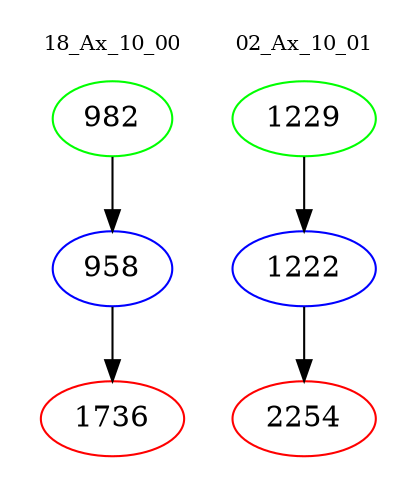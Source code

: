 digraph{
subgraph cluster_0 {
color = white
label = "18_Ax_10_00";
fontsize=10;
T0_982 [label="982", color="green"]
T0_982 -> T0_958 [color="black"]
T0_958 [label="958", color="blue"]
T0_958 -> T0_1736 [color="black"]
T0_1736 [label="1736", color="red"]
}
subgraph cluster_1 {
color = white
label = "02_Ax_10_01";
fontsize=10;
T1_1229 [label="1229", color="green"]
T1_1229 -> T1_1222 [color="black"]
T1_1222 [label="1222", color="blue"]
T1_1222 -> T1_2254 [color="black"]
T1_2254 [label="2254", color="red"]
}
}

